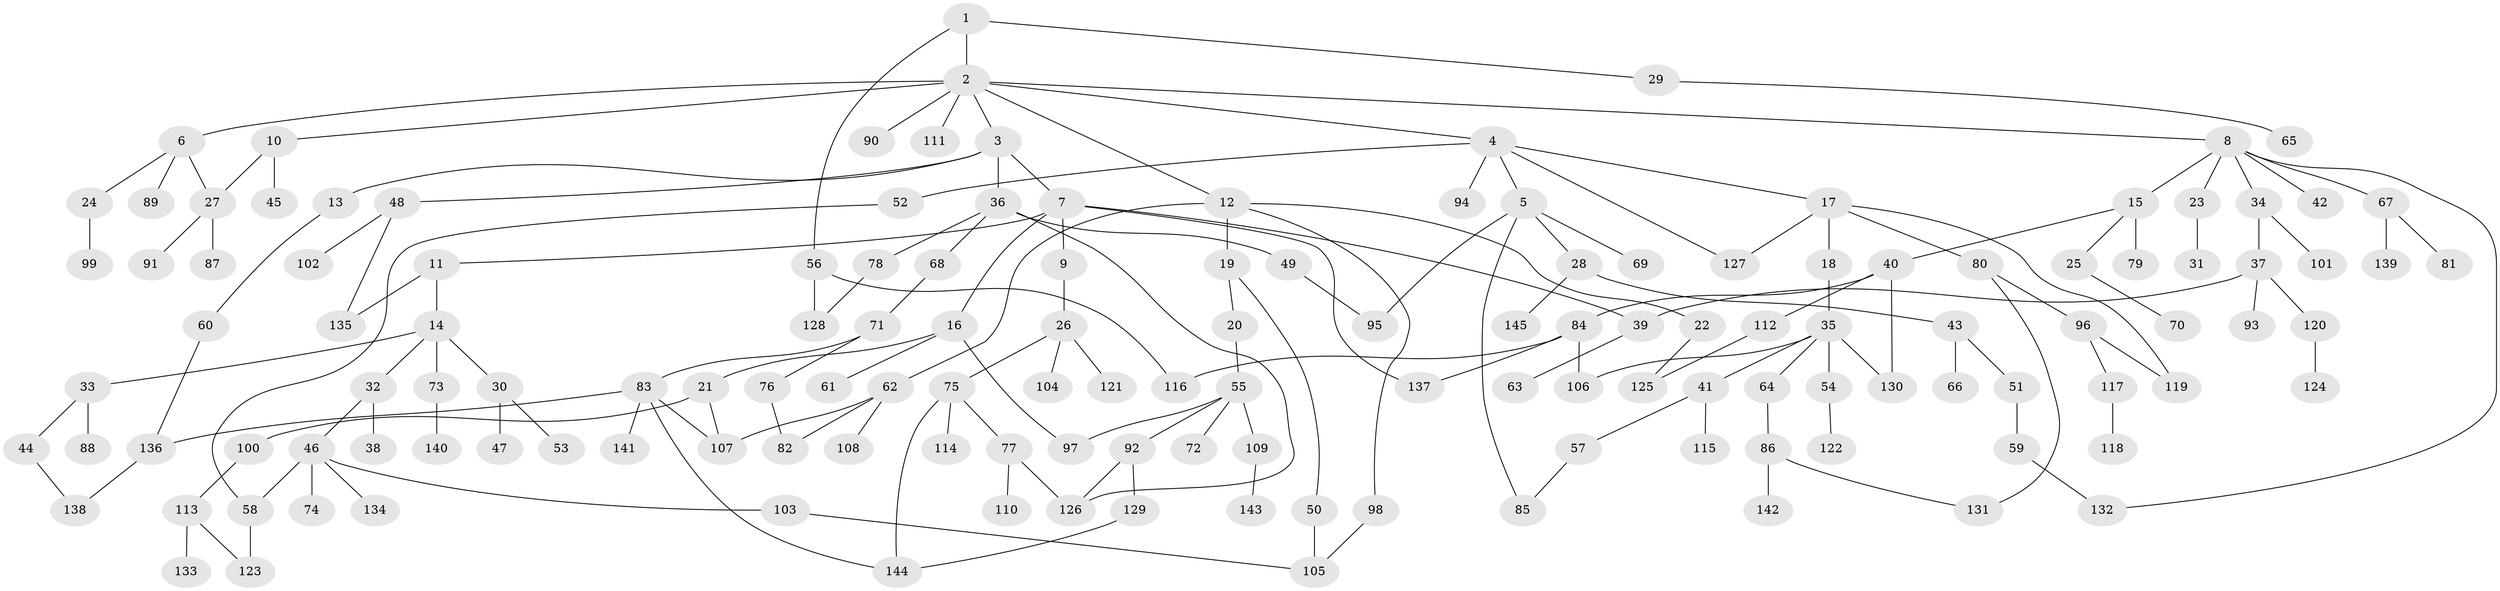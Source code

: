 // Generated by graph-tools (version 1.1) at 2025/00/03/09/25 03:00:58]
// undirected, 145 vertices, 173 edges
graph export_dot {
graph [start="1"]
  node [color=gray90,style=filled];
  1;
  2;
  3;
  4;
  5;
  6;
  7;
  8;
  9;
  10;
  11;
  12;
  13;
  14;
  15;
  16;
  17;
  18;
  19;
  20;
  21;
  22;
  23;
  24;
  25;
  26;
  27;
  28;
  29;
  30;
  31;
  32;
  33;
  34;
  35;
  36;
  37;
  38;
  39;
  40;
  41;
  42;
  43;
  44;
  45;
  46;
  47;
  48;
  49;
  50;
  51;
  52;
  53;
  54;
  55;
  56;
  57;
  58;
  59;
  60;
  61;
  62;
  63;
  64;
  65;
  66;
  67;
  68;
  69;
  70;
  71;
  72;
  73;
  74;
  75;
  76;
  77;
  78;
  79;
  80;
  81;
  82;
  83;
  84;
  85;
  86;
  87;
  88;
  89;
  90;
  91;
  92;
  93;
  94;
  95;
  96;
  97;
  98;
  99;
  100;
  101;
  102;
  103;
  104;
  105;
  106;
  107;
  108;
  109;
  110;
  111;
  112;
  113;
  114;
  115;
  116;
  117;
  118;
  119;
  120;
  121;
  122;
  123;
  124;
  125;
  126;
  127;
  128;
  129;
  130;
  131;
  132;
  133;
  134;
  135;
  136;
  137;
  138;
  139;
  140;
  141;
  142;
  143;
  144;
  145;
  1 -- 2;
  1 -- 29;
  1 -- 56;
  2 -- 3;
  2 -- 4;
  2 -- 6;
  2 -- 8;
  2 -- 10;
  2 -- 12;
  2 -- 90;
  2 -- 111;
  3 -- 7;
  3 -- 13;
  3 -- 36;
  3 -- 48;
  4 -- 5;
  4 -- 17;
  4 -- 52;
  4 -- 94;
  4 -- 127;
  5 -- 28;
  5 -- 69;
  5 -- 95;
  5 -- 85;
  6 -- 24;
  6 -- 89;
  6 -- 27;
  7 -- 9;
  7 -- 11;
  7 -- 16;
  7 -- 137;
  7 -- 39;
  8 -- 15;
  8 -- 23;
  8 -- 34;
  8 -- 42;
  8 -- 67;
  8 -- 132;
  9 -- 26;
  10 -- 27;
  10 -- 45;
  11 -- 14;
  11 -- 135;
  12 -- 19;
  12 -- 22;
  12 -- 62;
  12 -- 98;
  13 -- 60;
  14 -- 30;
  14 -- 32;
  14 -- 33;
  14 -- 73;
  15 -- 25;
  15 -- 40;
  15 -- 79;
  16 -- 21;
  16 -- 61;
  16 -- 97;
  17 -- 18;
  17 -- 80;
  17 -- 127;
  17 -- 119;
  18 -- 35;
  19 -- 20;
  19 -- 50;
  20 -- 55;
  21 -- 100;
  21 -- 107;
  22 -- 125;
  23 -- 31;
  24 -- 99;
  25 -- 70;
  26 -- 75;
  26 -- 104;
  26 -- 121;
  27 -- 87;
  27 -- 91;
  28 -- 43;
  28 -- 145;
  29 -- 65;
  30 -- 47;
  30 -- 53;
  32 -- 38;
  32 -- 46;
  33 -- 44;
  33 -- 88;
  34 -- 37;
  34 -- 101;
  35 -- 41;
  35 -- 54;
  35 -- 64;
  35 -- 106;
  35 -- 130;
  36 -- 49;
  36 -- 68;
  36 -- 78;
  36 -- 126;
  37 -- 39;
  37 -- 93;
  37 -- 120;
  39 -- 63;
  40 -- 84;
  40 -- 112;
  40 -- 130;
  41 -- 57;
  41 -- 115;
  43 -- 51;
  43 -- 66;
  44 -- 138;
  46 -- 58;
  46 -- 74;
  46 -- 103;
  46 -- 134;
  48 -- 102;
  48 -- 135;
  49 -- 95;
  50 -- 105;
  51 -- 59;
  52 -- 58;
  54 -- 122;
  55 -- 72;
  55 -- 92;
  55 -- 97;
  55 -- 109;
  56 -- 116;
  56 -- 128;
  57 -- 85;
  58 -- 123;
  59 -- 132;
  60 -- 136;
  62 -- 82;
  62 -- 108;
  62 -- 107;
  64 -- 86;
  67 -- 81;
  67 -- 139;
  68 -- 71;
  71 -- 76;
  71 -- 83;
  73 -- 140;
  75 -- 77;
  75 -- 114;
  75 -- 144;
  76 -- 82;
  77 -- 110;
  77 -- 126;
  78 -- 128;
  80 -- 96;
  80 -- 131;
  83 -- 141;
  83 -- 136;
  83 -- 144;
  83 -- 107;
  84 -- 116;
  84 -- 106;
  84 -- 137;
  86 -- 131;
  86 -- 142;
  92 -- 129;
  92 -- 126;
  96 -- 117;
  96 -- 119;
  98 -- 105;
  100 -- 113;
  103 -- 105;
  109 -- 143;
  112 -- 125;
  113 -- 133;
  113 -- 123;
  117 -- 118;
  120 -- 124;
  129 -- 144;
  136 -- 138;
}
